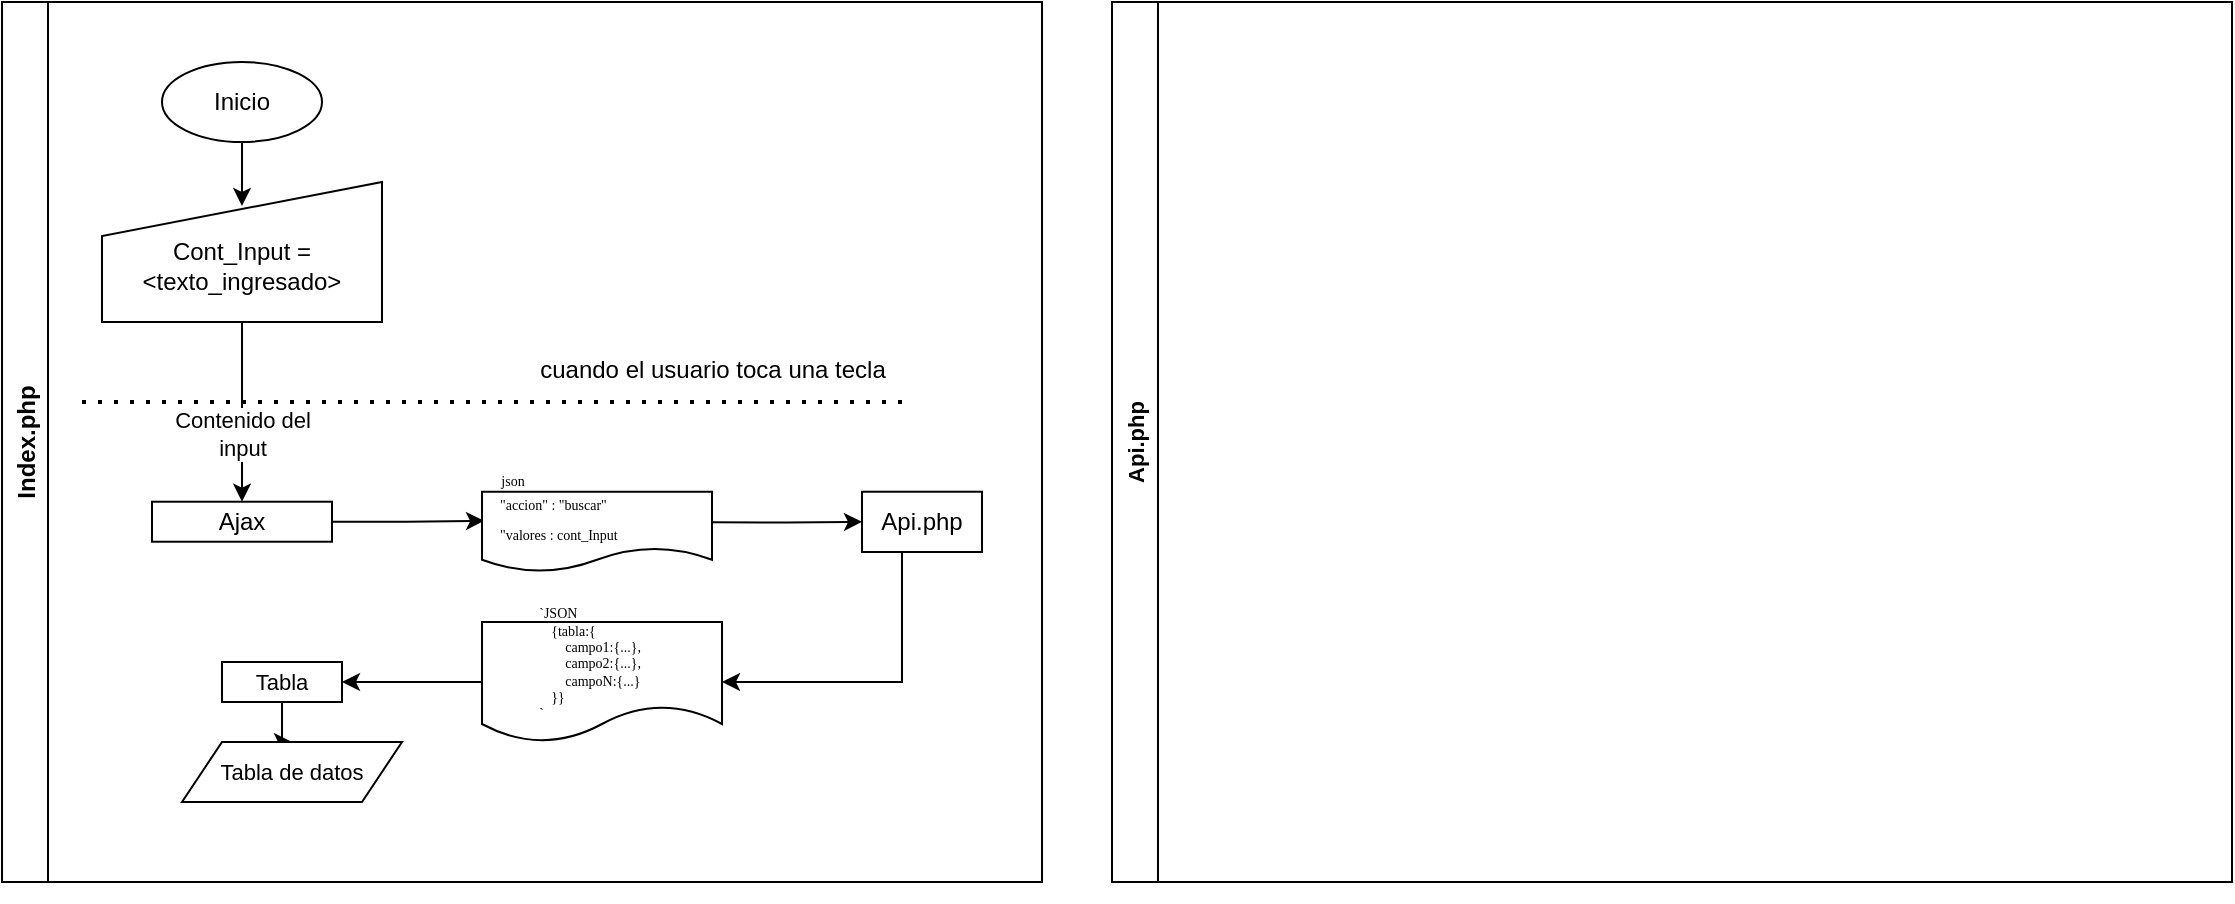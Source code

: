 <mxfile version="19.0.3" type="device"><diagram id="AkwYz2kbaQ2aHqzL58OC" name="Página-1"><mxGraphModel dx="1021" dy="662" grid="1" gridSize="10" guides="1" tooltips="1" connect="1" arrows="1" fold="1" page="1" pageScale="1" pageWidth="1169" pageHeight="827" math="0" shadow="0"><root><mxCell id="0"/><mxCell id="1" parent="0"/><mxCell id="sBC870FWSF1HZHHWkF-I-48" value="" style="group" vertex="1" connectable="0" parent="1"><mxGeometry x="40" y="30" width="1105" height="440" as="geometry"/></mxCell><mxCell id="sBC870FWSF1HZHHWkF-I-19" value="Index.php" style="swimlane;horizontal=0;fontFamily=Helvetica;fontSize=12;" vertex="1" parent="sBC870FWSF1HZHHWkF-I-48"><mxGeometry x="-10" y="-10" width="520" height="440" as="geometry"/></mxCell><mxCell id="sBC870FWSF1HZHHWkF-I-56" style="edgeStyle=orthogonalEdgeStyle;rounded=0;orthogonalLoop=1;jettySize=auto;html=1;entryX=1;entryY=0.5;entryDx=0;entryDy=0;fontFamily=Helvetica;fontSize=11;" edge="1" parent="sBC870FWSF1HZHHWkF-I-19" source="sBC870FWSF1HZHHWkF-I-20" target="sBC870FWSF1HZHHWkF-I-38"><mxGeometry relative="1" as="geometry"><Array as="points"><mxPoint x="450" y="340"/></Array></mxGeometry></mxCell><mxCell id="sBC870FWSF1HZHHWkF-I-20" value="Api.php" style="rounded=0;whiteSpace=wrap;html=1;fontFamily=Helvetica;fontSize=12;" vertex="1" parent="sBC870FWSF1HZHHWkF-I-19"><mxGeometry x="430" y="244.86" width="60" height="30.14" as="geometry"/></mxCell><mxCell id="sBC870FWSF1HZHHWkF-I-38" value="&lt;div style=&quot;text-align: left;&quot;&gt;&lt;span style=&quot;background-color: initial;&quot;&gt;```JSON&lt;/span&gt;&lt;span style=&quot;background-color: initial;&quot;&gt;&#9;&lt;/span&gt;&lt;span style=&quot;background-color: initial;&quot;&gt;&#9;&lt;/span&gt;&lt;span style=&quot;background-color: initial;&quot;&gt;&#9;&lt;/span&gt;&lt;span style=&quot;background-color: initial;&quot;&gt;&amp;nbsp; &amp;nbsp;&amp;nbsp;&lt;/span&gt;&lt;br&gt;&lt;/div&gt;&lt;div style=&quot;text-align: left;&quot;&gt;&lt;span style=&quot;background-color: initial;&quot;&gt;&amp;nbsp; &amp;nbsp; {tabla:{&lt;span style=&quot;white-space: pre;&quot;&gt;&#9;&lt;/span&gt;&lt;span style=&quot;white-space: pre;&quot;&gt;&#9;&lt;/span&gt;&amp;nbsp; &amp;nbsp; &amp;nbsp;&lt;/span&gt;&lt;/div&gt;&lt;div style=&quot;text-align: left;&quot;&gt;&lt;span style=&quot;background-color: initial;&quot;&gt;&amp;nbsp; &amp;nbsp; &amp;nbsp; &amp;nbsp; campo1:{...},&lt;/span&gt;&lt;/div&gt;&lt;div style=&quot;text-align: left;&quot;&gt;&lt;span style=&quot;background-color: initial;&quot;&gt;&amp;nbsp; &amp;nbsp; &amp;nbsp; &amp;nbsp; campo2:{...},&lt;/span&gt;&lt;/div&gt;&lt;div style=&quot;text-align: left;&quot;&gt;&lt;span style=&quot;background-color: initial;&quot;&gt;&lt;span style=&quot;white-space: pre;&quot;&gt;&#9;&lt;/span&gt;campoN:{...}&lt;br&gt;&lt;/span&gt;&lt;/div&gt;&lt;div style=&quot;text-align: left;&quot;&gt;&lt;span style=&quot;background-color: initial;&quot;&gt;&amp;nbsp; &amp;nbsp; }&lt;/span&gt;&lt;span style=&quot;background-color: initial;&quot;&gt;}&lt;/span&gt;&lt;/div&gt;&lt;div style=&quot;text-align: left;&quot;&gt;&lt;span style=&quot;background-color: initial;&quot;&gt;```&lt;/span&gt;&lt;/div&gt;" style="shape=document;whiteSpace=wrap;html=1;boundedLbl=1;fontFamily=Lucida Console;fontSize=7;labelPosition=center;verticalLabelPosition=middle;align=center;verticalAlign=middle;textDirection=ltr;spacing=0;" vertex="1" parent="sBC870FWSF1HZHHWkF-I-19"><mxGeometry x="240" y="310" width="120" height="60" as="geometry"/></mxCell><mxCell id="sBC870FWSF1HZHHWkF-I-44" value="" style="edgeStyle=orthogonalEdgeStyle;rounded=0;orthogonalLoop=1;jettySize=auto;html=1;fontFamily=Helvetica;fontSize=11;" edge="1" parent="sBC870FWSF1HZHHWkF-I-19" source="sBC870FWSF1HZHHWkF-I-42" target="sBC870FWSF1HZHHWkF-I-43"><mxGeometry relative="1" as="geometry"/></mxCell><mxCell id="sBC870FWSF1HZHHWkF-I-42" value="Tabla" style="rounded=0;whiteSpace=wrap;html=1;fontFamily=Helvetica;fontSize=11;" vertex="1" parent="sBC870FWSF1HZHHWkF-I-19"><mxGeometry x="110" y="330" width="60" height="20" as="geometry"/></mxCell><mxCell id="sBC870FWSF1HZHHWkF-I-41" style="edgeStyle=orthogonalEdgeStyle;rounded=0;orthogonalLoop=1;jettySize=auto;html=1;fontFamily=Lucida Console;fontSize=7;" edge="1" parent="sBC870FWSF1HZHHWkF-I-19" source="sBC870FWSF1HZHHWkF-I-38" target="sBC870FWSF1HZHHWkF-I-42"><mxGeometry relative="1" as="geometry"><mxPoint x="210" y="339.943" as="targetPoint"/></mxGeometry></mxCell><mxCell id="sBC870FWSF1HZHHWkF-I-43" value="Tabla de datos" style="shape=parallelogram;perimeter=parallelogramPerimeter;whiteSpace=wrap;html=1;fixedSize=1;fontFamily=Helvetica;fontSize=11;" vertex="1" parent="sBC870FWSF1HZHHWkF-I-19"><mxGeometry x="90" y="370" width="110" height="30" as="geometry"/></mxCell><mxCell id="sBC870FWSF1HZHHWkF-I-1" value="Inicio" style="ellipse;whiteSpace=wrap;html=1;" vertex="1" parent="sBC870FWSF1HZHHWkF-I-48"><mxGeometry x="70" y="20" width="80" height="40" as="geometry"/></mxCell><mxCell id="sBC870FWSF1HZHHWkF-I-5" value="&lt;br&gt;Cont_Input = &amp;lt;texto_ingresado&amp;gt;" style="shape=manualInput;whiteSpace=wrap;html=1;size=27;" vertex="1" parent="sBC870FWSF1HZHHWkF-I-48"><mxGeometry x="40" y="80" width="140" height="70" as="geometry"/></mxCell><mxCell id="sBC870FWSF1HZHHWkF-I-4" value="" style="edgeStyle=orthogonalEdgeStyle;rounded=0;orthogonalLoop=1;jettySize=auto;html=1;entryX=0.5;entryY=0.171;entryDx=0;entryDy=0;entryPerimeter=0;" edge="1" parent="sBC870FWSF1HZHHWkF-I-48" source="sBC870FWSF1HZHHWkF-I-1" target="sBC870FWSF1HZHHWkF-I-5"><mxGeometry relative="1" as="geometry"><mxPoint x="210.034" y="80" as="targetPoint"/></mxGeometry></mxCell><mxCell id="sBC870FWSF1HZHHWkF-I-53" style="edgeStyle=orthogonalEdgeStyle;rounded=0;orthogonalLoop=1;jettySize=auto;html=1;entryX=0.009;entryY=0.363;entryDx=0;entryDy=0;entryPerimeter=0;fontFamily=Helvetica;fontSize=11;" edge="1" parent="sBC870FWSF1HZHHWkF-I-48" source="sBC870FWSF1HZHHWkF-I-10" target="sBC870FWSF1HZHHWkF-I-46"><mxGeometry relative="1" as="geometry"/></mxCell><mxCell id="sBC870FWSF1HZHHWkF-I-10" value="Ajax" style="rounded=0;whiteSpace=wrap;html=1;" vertex="1" parent="sBC870FWSF1HZHHWkF-I-48"><mxGeometry x="65" y="239.86" width="90" height="20" as="geometry"/></mxCell><mxCell id="sBC870FWSF1HZHHWkF-I-6" style="edgeStyle=orthogonalEdgeStyle;rounded=0;orthogonalLoop=1;jettySize=auto;html=1;" edge="1" parent="sBC870FWSF1HZHHWkF-I-48" source="sBC870FWSF1HZHHWkF-I-5" target="sBC870FWSF1HZHHWkF-I-10"><mxGeometry relative="1" as="geometry"><mxPoint x="210" y="330" as="targetPoint"/><Array as="points"/></mxGeometry></mxCell><mxCell id="sBC870FWSF1HZHHWkF-I-9" value="Contenido del&lt;br&gt;input" style="edgeLabel;html=1;align=center;verticalAlign=middle;resizable=0;points=[];" vertex="1" connectable="0" parent="sBC870FWSF1HZHHWkF-I-6"><mxGeometry x="0.103" y="1" relative="1" as="geometry"><mxPoint x="-1" y="6" as="offset"/></mxGeometry></mxCell><mxCell id="sBC870FWSF1HZHHWkF-I-18" value="" style="group" vertex="1" connectable="0" parent="sBC870FWSF1HZHHWkF-I-48"><mxGeometry x="30" y="164" width="410" height="26" as="geometry"/></mxCell><mxCell id="sBC870FWSF1HZHHWkF-I-7" value="" style="endArrow=none;dashed=1;html=1;dashPattern=1 3;strokeWidth=2;rounded=0;" edge="1" parent="sBC870FWSF1HZHHWkF-I-18"><mxGeometry width="50" height="50" relative="1" as="geometry"><mxPoint y="26" as="sourcePoint"/><mxPoint x="410" y="26" as="targetPoint"/></mxGeometry></mxCell><mxCell id="sBC870FWSF1HZHHWkF-I-8" value="cuando el usuario toca una tecla" style="text;html=1;align=center;verticalAlign=middle;resizable=0;points=[];autosize=1;strokeColor=none;fillColor=none;" vertex="1" parent="sBC870FWSF1HZHHWkF-I-18"><mxGeometry x="220" width="190" height="20" as="geometry"/></mxCell><mxCell id="sBC870FWSF1HZHHWkF-I-45" value="" style="group" vertex="1" connectable="0" parent="sBC870FWSF1HZHHWkF-I-48"><mxGeometry x="230" y="224.86" width="120" height="50" as="geometry"/></mxCell><mxCell id="sBC870FWSF1HZHHWkF-I-46" value="&lt;pre style=&quot;font-size: 7px;&quot;&gt;&lt;span style=&quot;font-family: &amp;quot;Lucida Console&amp;quot;; background-color: initial; white-space: normal;&quot;&gt;&amp;nbsp; &amp;nbsp; &quot;accion&quot; : &quot;buscar&quot;&lt;/span&gt;&lt;br&gt;&lt;/pre&gt;&lt;pre style=&quot;font-size: 7px;&quot;&gt;&lt;font face=&quot;Lucida Console&quot; style=&quot;font-size: 7px;&quot;&gt;&amp;nbsp; &amp;nbsp; &quot;valores : cont_Input&lt;/font&gt;&lt;br&gt;&lt;/pre&gt;" style="shape=document;whiteSpace=wrap;html=1;boundedLbl=1;align=left;" vertex="1" parent="sBC870FWSF1HZHHWkF-I-45"><mxGeometry y="10" width="115" height="40" as="geometry"/></mxCell><mxCell id="sBC870FWSF1HZHHWkF-I-47" value="json" style="text;html=1;align=center;verticalAlign=middle;resizable=0;points=[];autosize=1;strokeColor=none;fillColor=none;fontSize=7;fontFamily=Lucida Console;" vertex="1" parent="sBC870FWSF1HZHHWkF-I-45"><mxGeometry width="30" height="10" as="geometry"/></mxCell><mxCell id="sBC870FWSF1HZHHWkF-I-54" style="edgeStyle=orthogonalEdgeStyle;rounded=0;orthogonalLoop=1;jettySize=auto;html=1;entryX=0;entryY=0.5;entryDx=0;entryDy=0;fontFamily=Helvetica;fontSize=11;exitX=1;exitY=0.383;exitDx=0;exitDy=0;exitPerimeter=0;" edge="1" parent="sBC870FWSF1HZHHWkF-I-48" source="sBC870FWSF1HZHHWkF-I-46" target="sBC870FWSF1HZHHWkF-I-20"><mxGeometry relative="1" as="geometry"/></mxCell><mxCell id="sBC870FWSF1HZHHWkF-I-55" value="Api.php" style="swimlane;horizontal=0;fontFamily=Helvetica;fontSize=11;" vertex="1" parent="sBC870FWSF1HZHHWkF-I-48"><mxGeometry x="545" y="-10" width="560" height="440" as="geometry"/></mxCell></root></mxGraphModel></diagram></mxfile>